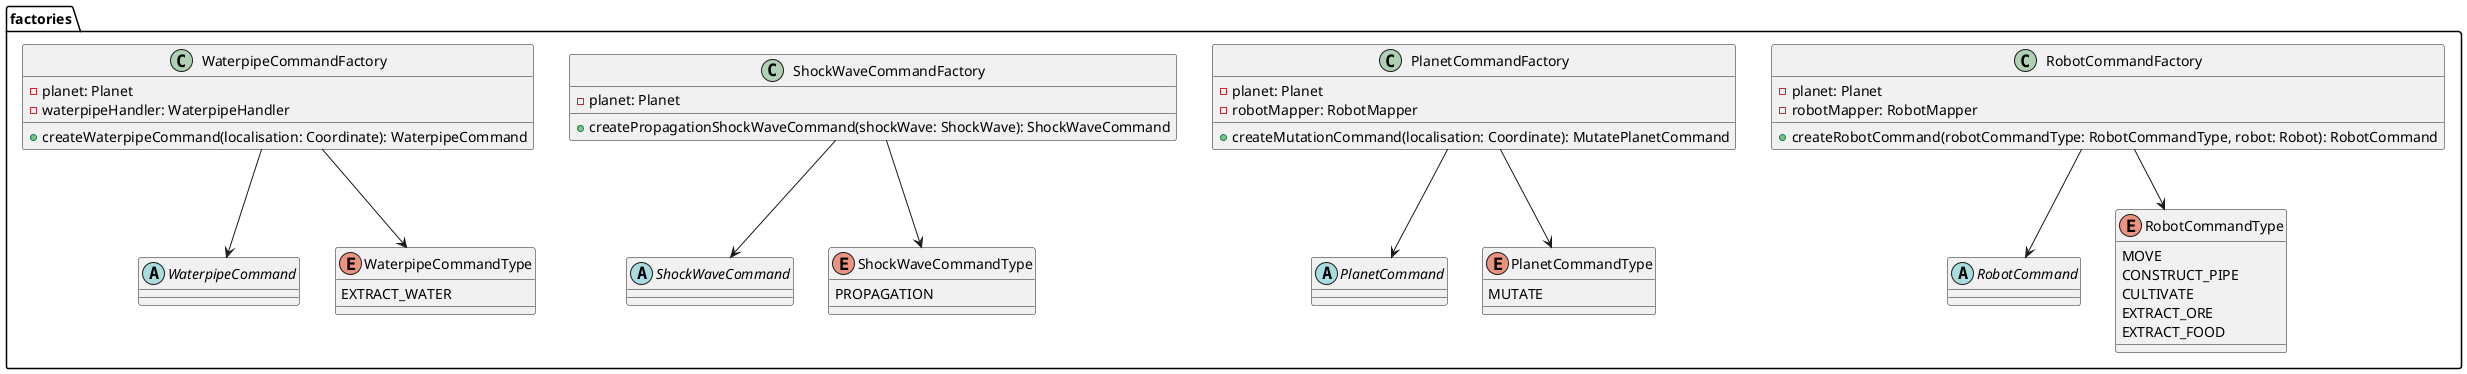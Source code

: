 @startuml
'https://plantuml.com/class-diagram

package factories {
        abstract class RobotCommand {}
        abstract class ShockWaveCommand {}
        abstract class PlanetCommand {}
        abstract class WaterpipeCommand {}

        RobotCommandFactory --> RobotCommand
        PlanetCommandFactory --> PlanetCommand
        ShockWaveCommandFactory --> ShockWaveCommand
        WaterpipeCommandFactory --> WaterpipeCommand

        class RobotCommandFactory {
            -planet: Planet
            -robotMapper: RobotMapper
            +createRobotCommand(robotCommandType: RobotCommandType, robot: Robot): RobotCommand
        }

        class ShockWaveCommandFactory {
            -planet: Planet
            +createPropagationShockWaveCommand(shockWave: ShockWave): ShockWaveCommand
        }

        class PlanetCommandFactory {
            -planet: Planet
            -robotMapper: RobotMapper
            +createMutationCommand(localisation: Coordinate): MutatePlanetCommand
        }

        class WaterpipeCommandFactory {
            -planet: Planet
            -waterpipeHandler: WaterpipeHandler
            +createWaterpipeCommand(localisation: Coordinate): WaterpipeCommand
        }

        enum RobotCommandType {
            MOVE
            CONSTRUCT_PIPE
            CULTIVATE
            EXTRACT_ORE
            EXTRACT_FOOD
        }

        enum ShockWaveCommandType {
            PROPAGATION
        }

        enum PlanetCommandType {
            MUTATE
        }

        enum WaterpipeCommandType {
            EXTRACT_WATER
        }

        RobotCommandFactory --> RobotCommandType
        ShockWaveCommandFactory --> ShockWaveCommandType
        PlanetCommandFactory --> PlanetCommandType
        WaterpipeCommandFactory --> WaterpipeCommandType
    }

@enduml